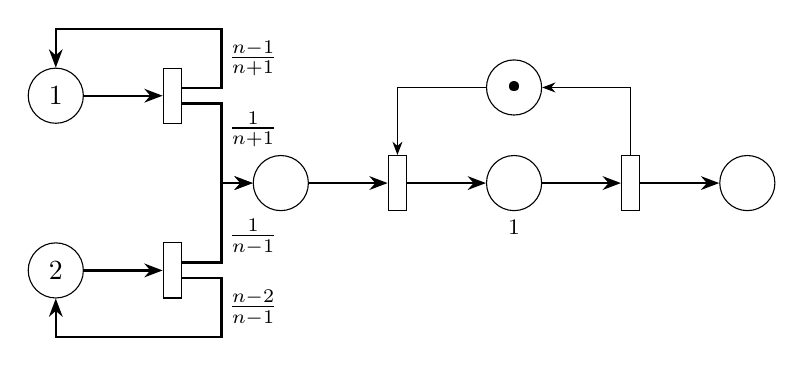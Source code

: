 
  %p%\usepackage{nicefrac}
  %p%\usetikzlibrary{positioning,arrows.meta,calc}
  \begin{tikzpicture}[auto,
    place/.style={draw,circle,minimum width=0.7cm},
    trans/.style={draw,rectangle,minimum height=0.7cm},
    proc/.style={black,thick,-{Stealth[]}},
    aux/.style={black,thin,-{Stealth[]}}]
    
    \node[place] (o1) {$1$};
    \node[trans,right=of o1] (o2) {};
    \node[place,below right=0.5 and 1 of o2] (m1) {};
    \node[trans,below left=0.5 and 1 of m1] (u2) {};
    \node[place,left=of u2] (u1) {$2$};
    \node[trans,right=of m1] (m2) {};
    \node[place,right=of m2] (m3) {};
    \node[place,above=0.5 of m3] (m5) {\textbullet};
    \node[trans,right=of m3] (m4) {};
      \node at ($(m3.south) + (0,-0.2cm)$) {\footnotesize$1$};
    \node[place,right=of m4] (m6) {};
    
    \draw[proc]
      (o1) edge (o2)
      (u1) edge (u2)
      (m1) edge (m2)
      (m2) edge (m3)
      (m3) edge (m4)
      (m4) edge (m6);
      
    \draw[proc] ($(u2.east) + (0,0.1cm)$) -- ++(0.5cm,0) |- (m1);
      \node at  ($(u2.east) + (0.9cm,0.425)$) {$\frac{1}{n-1}$};
    \draw[proc] ($(u2.east) + (0,-0.1cm)$) -- ++(0.5cm,0) -- ++(0,-0.75cm) -| (u1);
      \node at  ($(u2.east) + (0.9cm,-0.475)$) {$\frac{n-2}{n-1}$};
    
    \draw[proc] ($(o2.east) + (0,-0.1cm)$) -- ++(0.5cm,0) |- (m1);
      \node at  ($(o2.east) + (0.9cm,-0.425)$) {$\frac{1}{n+1}$};
    \draw[proc] ($(o2.east) + (0,+0.1cm)$) -- ++(0.5cm,0) -- ++(0,0.75cm) -| (o1);
      \node at  ($(o2.east) + (0.9cm,0.475)$) {$\frac{n-1}{n+1}$};
    
    \draw[aux] (m4) |- (m5);
    \draw[aux] (m5) -| (m2);
    
  \end{tikzpicture}
